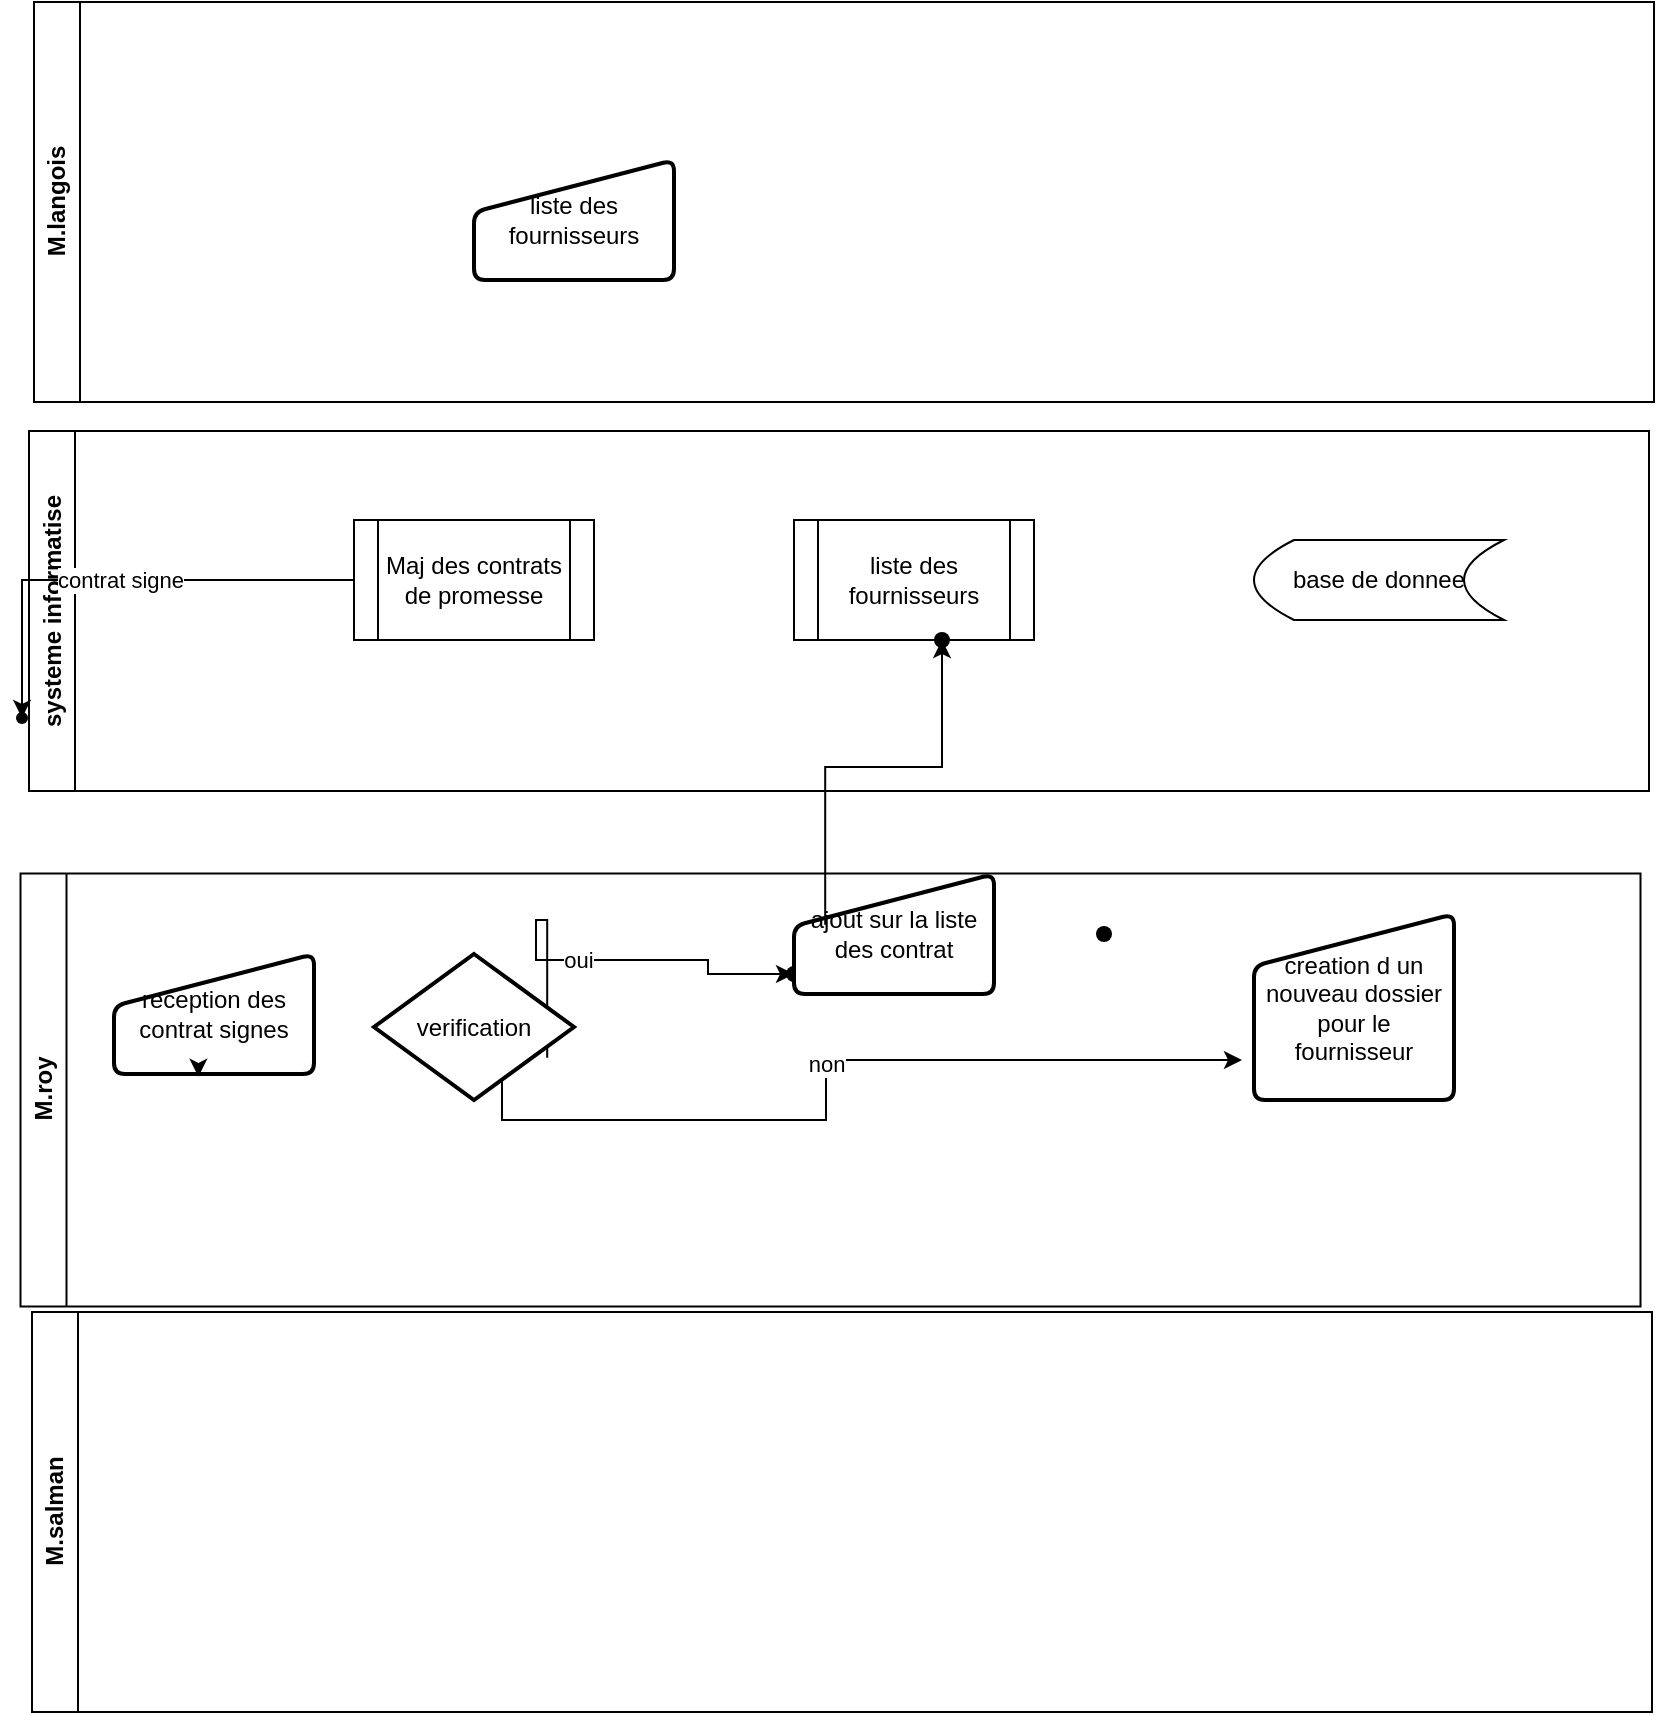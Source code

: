 <mxfile version="24.7.17">
  <diagram name="Page-1" id="Fcwa38Csi44Nm6M70TVx">
    <mxGraphModel dx="1863" dy="606" grid="1" gridSize="10" guides="1" tooltips="1" connect="1" arrows="1" fold="1" page="1" pageScale="1" pageWidth="827" pageHeight="1169" math="0" shadow="0">
      <root>
        <mxCell id="0" />
        <mxCell id="1" parent="0" />
        <mxCell id="3eJuTrO9eN3R_g7ri0z4-1" value="systeme informatise" style="swimlane;whiteSpace=wrap;html=1;rotation=-90;" vertex="1" parent="1">
          <mxGeometry x="322.5" y="270.5" width="180" height="810" as="geometry" />
        </mxCell>
        <mxCell id="3eJuTrO9eN3R_g7ri0z4-12" value="liste des fournisseurs" style="shape=process;whiteSpace=wrap;html=1;backgroundOutline=1;" vertex="1" parent="3eJuTrO9eN3R_g7ri0z4-1">
          <mxGeometry x="67.5" y="359.5" width="120" height="60" as="geometry" />
        </mxCell>
        <mxCell id="3eJuTrO9eN3R_g7ri0z4-13" value="base de donnee" style="shape=dataStorage;whiteSpace=wrap;html=1;fixedSize=1;" vertex="1" parent="3eJuTrO9eN3R_g7ri0z4-1">
          <mxGeometry x="297.5" y="369.5" width="125" height="40" as="geometry" />
        </mxCell>
        <mxCell id="3eJuTrO9eN3R_g7ri0z4-17" value="Maj des contrats de promesse" style="shape=process;whiteSpace=wrap;html=1;backgroundOutline=1;" vertex="1" parent="3eJuTrO9eN3R_g7ri0z4-1">
          <mxGeometry x="-152.5" y="359.5" width="120" height="60" as="geometry" />
        </mxCell>
        <mxCell id="3eJuTrO9eN3R_g7ri0z4-26" value="" style="shape=waypoint;sketch=0;size=6;pointerEvents=1;points=[];fillColor=default;resizable=0;rotatable=0;perimeter=centerPerimeter;snapToPoint=1;strokeWidth=2;rounded=1;arcSize=11;" vertex="1" parent="3eJuTrO9eN3R_g7ri0z4-1">
          <mxGeometry x="131.5" y="409.5" width="20" height="20" as="geometry" />
        </mxCell>
        <mxCell id="3eJuTrO9eN3R_g7ri0z4-2" value="M.langois" style="swimlane;whiteSpace=wrap;html=1;rotation=-90;" vertex="1" parent="1">
          <mxGeometry x="315" y="66" width="200" height="810" as="geometry" />
        </mxCell>
        <mxCell id="3eJuTrO9eN3R_g7ri0z4-18" value="liste des fournisseurs" style="html=1;strokeWidth=2;shape=manualInput;whiteSpace=wrap;rounded=1;size=26;arcSize=11;" vertex="1" parent="3eJuTrO9eN3R_g7ri0z4-2">
          <mxGeometry x="-85" y="384" width="100" height="60" as="geometry" />
        </mxCell>
        <mxCell id="3eJuTrO9eN3R_g7ri0z4-3" value="M.salman" style="swimlane;whiteSpace=wrap;html=1;rotation=-90;" vertex="1" parent="1">
          <mxGeometry x="314" y="721" width="200" height="810" as="geometry" />
        </mxCell>
        <mxCell id="3eJuTrO9eN3R_g7ri0z4-4" value="M.roy" style="swimlane;whiteSpace=wrap;html=1;rotation=-90;" vertex="1" parent="1">
          <mxGeometry x="300" y="510" width="216.5" height="810" as="geometry" />
        </mxCell>
        <mxCell id="3eJuTrO9eN3R_g7ri0z4-19" value="reception des contrat signes" style="html=1;strokeWidth=2;shape=manualInput;whiteSpace=wrap;rounded=1;size=26;arcSize=11;" vertex="1" parent="3eJuTrO9eN3R_g7ri0z4-4">
          <mxGeometry x="-250" y="337" width="100" height="60" as="geometry" />
        </mxCell>
        <mxCell id="3eJuTrO9eN3R_g7ri0z4-20" value="" style="shape=waypoint;sketch=0;size=6;pointerEvents=1;points=[];fillColor=default;resizable=0;rotatable=0;perimeter=centerPerimeter;snapToPoint=1;" vertex="1" parent="3eJuTrO9eN3R_g7ri0z4-4">
          <mxGeometry x="-306" y="209" width="20" height="20" as="geometry" />
        </mxCell>
        <mxCell id="3eJuTrO9eN3R_g7ri0z4-24" value="oui" style="edgeStyle=orthogonalEdgeStyle;rounded=0;orthogonalLoop=1;jettySize=auto;html=1;exitX=0.866;exitY=0.71;exitDx=0;exitDy=0;exitPerimeter=0;" edge="1" parent="3eJuTrO9eN3R_g7ri0z4-4" source="3eJuTrO9eN3R_g7ri0z4-22" target="3eJuTrO9eN3R_g7ri0z4-23">
          <mxGeometry relative="1" as="geometry">
            <Array as="points">
              <mxPoint x="-33" y="320" />
              <mxPoint x="-39" y="320" />
              <mxPoint x="-39" y="340" />
              <mxPoint x="47" y="340" />
              <mxPoint x="47" y="347" />
            </Array>
          </mxGeometry>
        </mxCell>
        <mxCell id="3eJuTrO9eN3R_g7ri0z4-29" value="" style="edgeStyle=orthogonalEdgeStyle;rounded=0;orthogonalLoop=1;jettySize=auto;html=1;exitX=0.5;exitY=1;exitDx=0;exitDy=0;exitPerimeter=0;" edge="1" parent="3eJuTrO9eN3R_g7ri0z4-4">
          <mxGeometry relative="1" as="geometry">
            <mxPoint x="-56" y="400" as="sourcePoint" />
            <mxPoint x="314" y="390" as="targetPoint" />
            <Array as="points">
              <mxPoint x="-56" y="420" />
              <mxPoint x="106" y="420" />
              <mxPoint x="106" y="390" />
              <mxPoint x="228" y="390" />
            </Array>
          </mxGeometry>
        </mxCell>
        <mxCell id="3eJuTrO9eN3R_g7ri0z4-30" value="non" style="edgeLabel;html=1;align=center;verticalAlign=middle;resizable=0;points=[];" vertex="1" connectable="0" parent="3eJuTrO9eN3R_g7ri0z4-29">
          <mxGeometry relative="1" as="geometry">
            <mxPoint as="offset" />
          </mxGeometry>
        </mxCell>
        <mxCell id="3eJuTrO9eN3R_g7ri0z4-22" value="verification" style="strokeWidth=2;html=1;shape=mxgraph.flowchart.decision;whiteSpace=wrap;" vertex="1" parent="3eJuTrO9eN3R_g7ri0z4-4">
          <mxGeometry x="-120" y="337" width="100" height="73" as="geometry" />
        </mxCell>
        <mxCell id="3eJuTrO9eN3R_g7ri0z4-23" value="" style="shape=waypoint;sketch=0;size=6;pointerEvents=1;points=[];fillColor=default;resizable=0;rotatable=0;perimeter=centerPerimeter;snapToPoint=1;strokeWidth=2;" vertex="1" parent="3eJuTrO9eN3R_g7ri0z4-4">
          <mxGeometry x="80" y="337" width="20" height="20" as="geometry" />
        </mxCell>
        <mxCell id="3eJuTrO9eN3R_g7ri0z4-25" value="ajout sur la liste des contrat" style="html=1;strokeWidth=2;shape=manualInput;whiteSpace=wrap;rounded=1;size=26;arcSize=11;" vertex="1" parent="3eJuTrO9eN3R_g7ri0z4-4">
          <mxGeometry x="90" y="297" width="100" height="60" as="geometry" />
        </mxCell>
        <mxCell id="3eJuTrO9eN3R_g7ri0z4-28" value="" style="shape=waypoint;sketch=0;size=6;pointerEvents=1;points=[];fillColor=default;resizable=0;rotatable=0;perimeter=centerPerimeter;snapToPoint=1;strokeWidth=2;" vertex="1" parent="3eJuTrO9eN3R_g7ri0z4-4">
          <mxGeometry x="235" y="317" width="20" height="20" as="geometry" />
        </mxCell>
        <mxCell id="3eJuTrO9eN3R_g7ri0z4-31" style="edgeStyle=orthogonalEdgeStyle;rounded=0;orthogonalLoop=1;jettySize=auto;html=1;exitX=0.5;exitY=1;exitDx=0;exitDy=0;entryX=0.422;entryY=1.023;entryDx=0;entryDy=0;entryPerimeter=0;" edge="1" parent="3eJuTrO9eN3R_g7ri0z4-4" source="3eJuTrO9eN3R_g7ri0z4-19" target="3eJuTrO9eN3R_g7ri0z4-19">
          <mxGeometry relative="1" as="geometry" />
        </mxCell>
        <mxCell id="3eJuTrO9eN3R_g7ri0z4-32" value="creation d un nouveau dossier pour le fournisseur" style="html=1;strokeWidth=2;shape=manualInput;whiteSpace=wrap;rounded=1;size=26;arcSize=11;" vertex="1" parent="3eJuTrO9eN3R_g7ri0z4-4">
          <mxGeometry x="320" y="317" width="100" height="93" as="geometry" />
        </mxCell>
        <mxCell id="3eJuTrO9eN3R_g7ri0z4-21" value="contrat signe" style="edgeStyle=orthogonalEdgeStyle;rounded=0;orthogonalLoop=1;jettySize=auto;html=1;" edge="1" parent="1" source="3eJuTrO9eN3R_g7ri0z4-17" target="3eJuTrO9eN3R_g7ri0z4-20">
          <mxGeometry relative="1" as="geometry" />
        </mxCell>
        <mxCell id="3eJuTrO9eN3R_g7ri0z4-27" value="" style="edgeStyle=orthogonalEdgeStyle;rounded=0;orthogonalLoop=1;jettySize=auto;html=1;exitX=0.156;exitY=0.423;exitDx=0;exitDy=0;exitPerimeter=0;" edge="1" parent="1" source="3eJuTrO9eN3R_g7ri0z4-25" target="3eJuTrO9eN3R_g7ri0z4-26">
          <mxGeometry relative="1" as="geometry">
            <mxPoint x="520" y="850" as="sourcePoint" />
          </mxGeometry>
        </mxCell>
      </root>
    </mxGraphModel>
  </diagram>
</mxfile>
